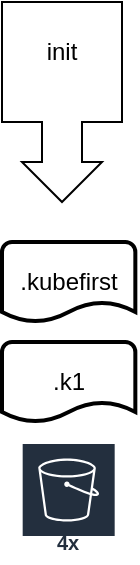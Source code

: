 <mxfile version="20.0.4" type="github"><diagram id="J2gj59TK-olQQGAqNqcI" name="Page-1"><mxGraphModel dx="1168" dy="1132" grid="1" gridSize="10" guides="1" tooltips="1" connect="1" arrows="1" fold="1" page="1" pageScale="1" pageWidth="850" pageHeight="1100" math="0" shadow="0"><root><mxCell id="0"/><mxCell id="1" parent="0"/><mxCell id="HM0n50zEbftXf4BCmgGs-4" value="" style="html=1;shadow=0;dashed=0;align=center;verticalAlign=middle;shape=mxgraph.arrows2.calloutArrow;dy=10;dx=20;notch=60;arrowHead=10;rotation=90;" parent="1" vertex="1"><mxGeometry x="10" y="60" width="100" height="60" as="geometry"/></mxCell><mxCell id="HM0n50zEbftXf4BCmgGs-5" value="init" style="text;html=1;strokeColor=none;fillColor=none;align=center;verticalAlign=middle;whiteSpace=wrap;rounded=0;" parent="1" vertex="1"><mxGeometry x="30" y="50" width="60" height="30" as="geometry"/></mxCell><mxCell id="HM0n50zEbftXf4BCmgGs-7" value=".kubefirst" style="strokeWidth=2;html=1;shape=mxgraph.flowchart.document2;whiteSpace=wrap;size=0.25;" parent="1" vertex="1"><mxGeometry x="30" y="160" width="66.67" height="40" as="geometry"/></mxCell><mxCell id="HM0n50zEbftXf4BCmgGs-8" value=".k1" style="strokeWidth=2;html=1;shape=mxgraph.flowchart.document2;whiteSpace=wrap;size=0.25;" parent="1" vertex="1"><mxGeometry x="30" y="210" width="66.67" height="40" as="geometry"/></mxCell><mxCell id="HM0n50zEbftXf4BCmgGs-9" value="4x" style="sketch=0;outlineConnect=0;fontColor=#232F3E;gradientColor=none;strokeColor=#ffffff;fillColor=#232F3E;dashed=0;verticalLabelPosition=middle;verticalAlign=bottom;align=center;html=1;whiteSpace=wrap;fontSize=10;fontStyle=1;spacing=3;shape=mxgraph.aws4.productIcon;prIcon=mxgraph.aws4.s3;" parent="1" vertex="1"><mxGeometry x="39.34" y="260" width="48" height="60" as="geometry"/></mxCell></root></mxGraphModel></diagram></mxfile>